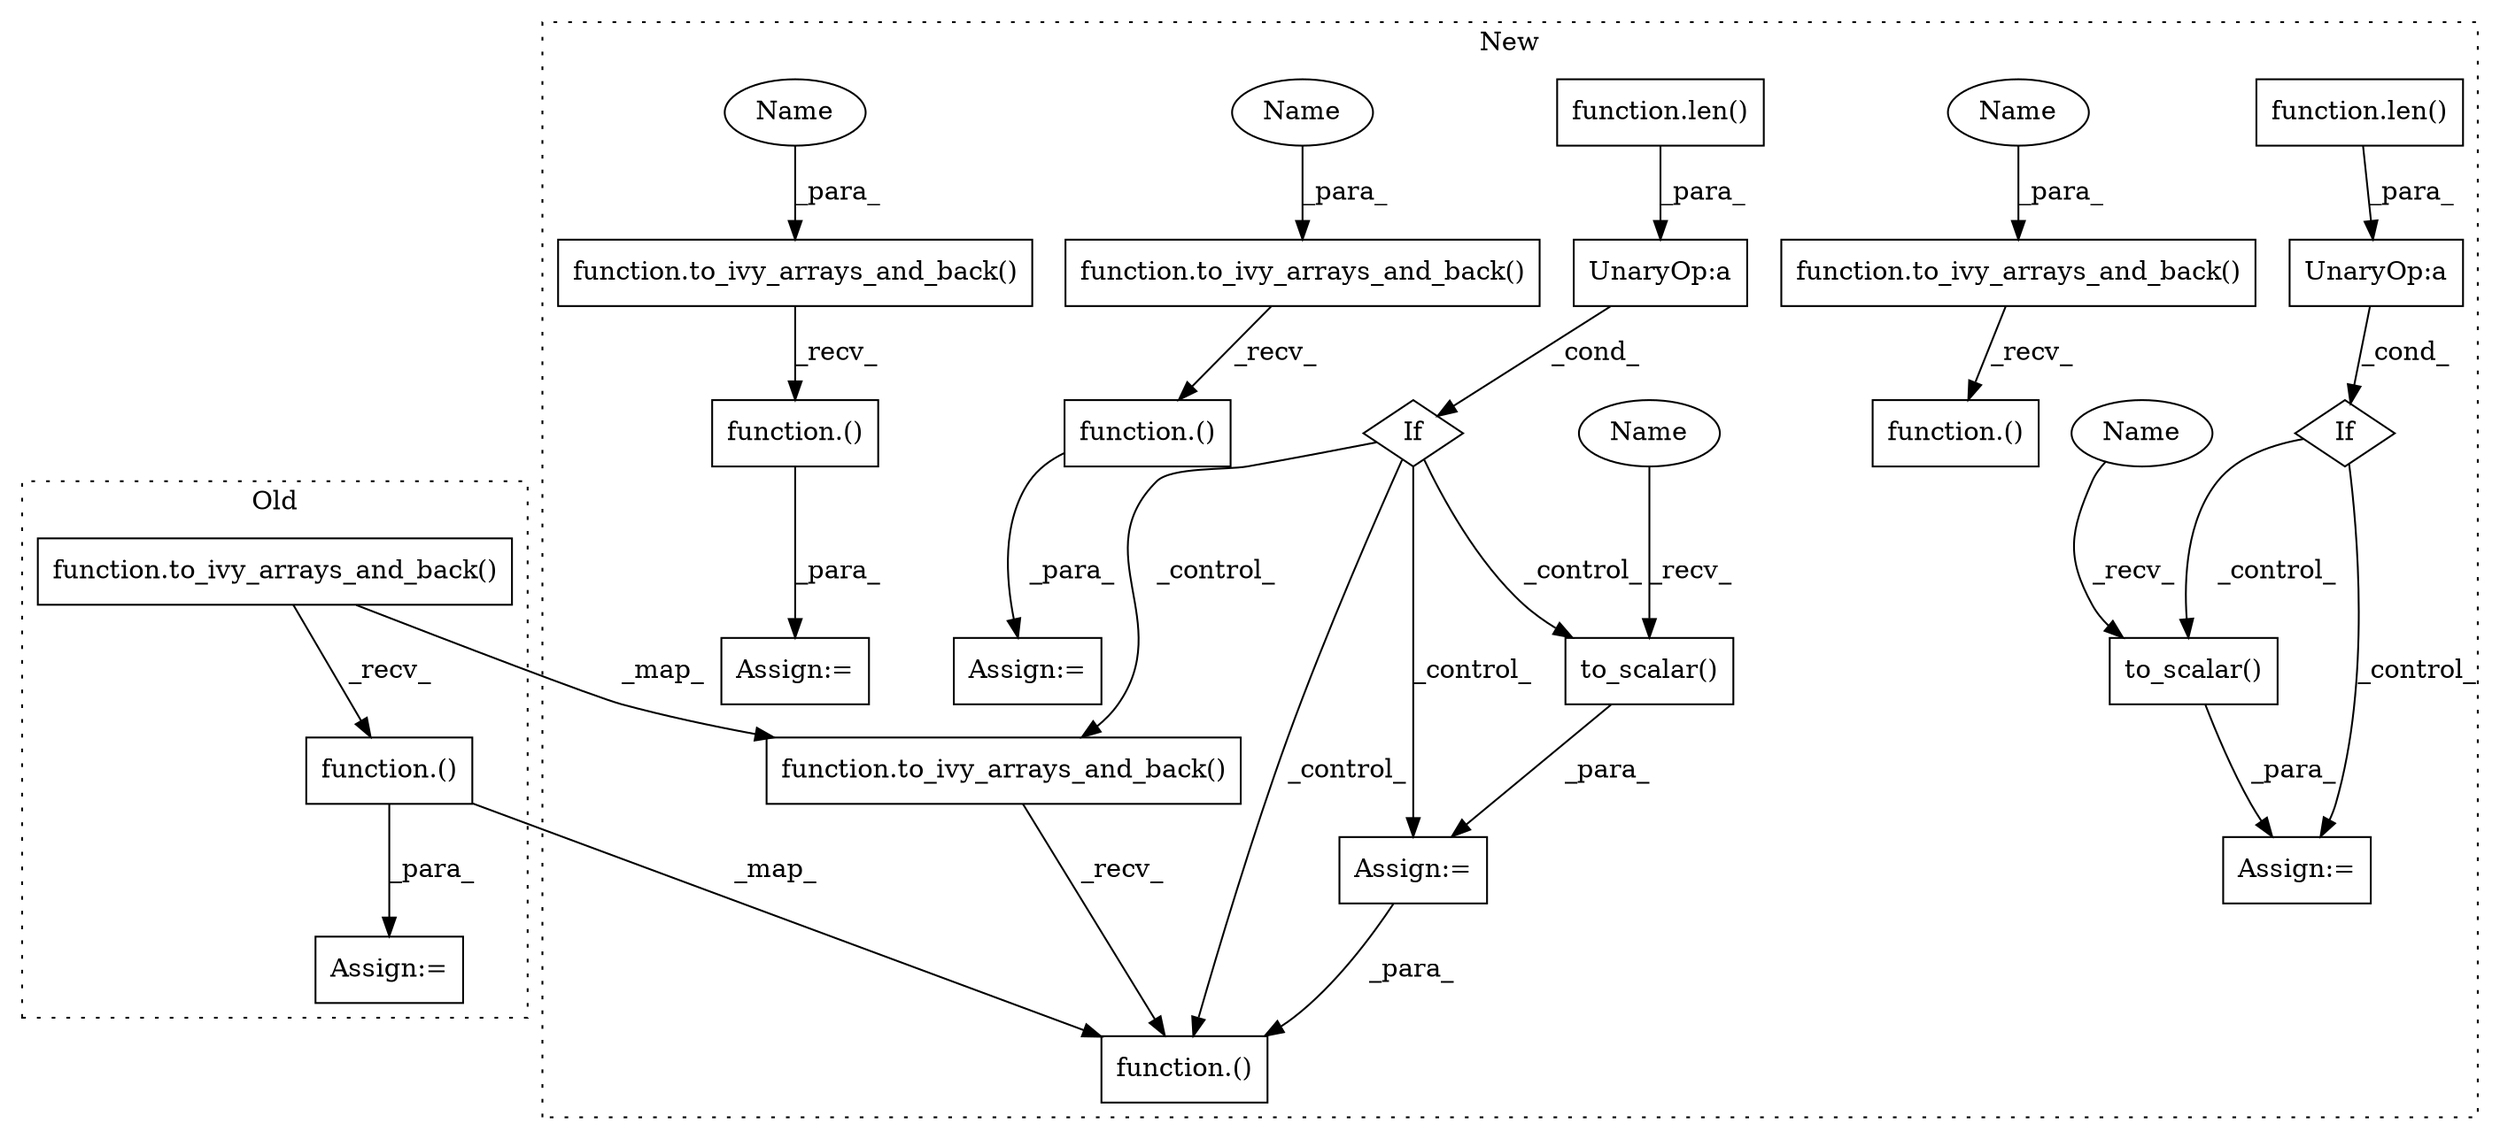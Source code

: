 digraph G {
subgraph cluster0 {
1 [label="function.to_ivy_arrays_and_back()" a="75" s="3202,3228" l="23,1" shape="box"];
7 [label="function.()" a="75" s="3202,3242" l="28,21" shape="box"];
18 [label="Assign:=" a="68" s="3199" l="3" shape="box"];
label = "Old";
style="dotted";
}
subgraph cluster1 {
2 [label="function.to_ivy_arrays_and_back()" a="75" s="3763,3789" l="23,1" shape="box"];
3 [label="If" a="96" s="3556" l="3" shape="diamond"];
4 [label="UnaryOp:a" a="61" s="3559" l="24" shape="box"];
5 [label="to_scalar()" a="75" s="3612,3635" l="14,1" shape="box"];
6 [label="function.()" a="75" s="3763,3831" l="41,34" shape="box"];
8 [label="function.to_ivy_arrays_and_back()" a="75" s="5245,5271" l="23,1" shape="box"];
9 [label="function.()" a="75" s="5245,5296" l="37,34" shape="box"];
10 [label="function.to_ivy_arrays_and_back()" a="75" s="5000,5026" l="23,1" shape="box"];
11 [label="function.()" a="75" s="5000,5079" l="41,34" shape="box"];
12 [label="function.to_ivy_arrays_and_back()" a="75" s="4518,4544" l="23,1" shape="box"];
13 [label="function.()" a="75" s="4518,4558" l="28,34" shape="box"];
14 [label="to_scalar()" a="75" s="4236,4262" l="14,1" shape="box"];
15 [label="If" a="96" s="4174" l="3" shape="diamond"];
16 [label="UnaryOp:a" a="61" s="4177" l="27" shape="box"];
17 [label="function.len()" a="75" s="4181,4203" l="4,1" shape="box"];
19 [label="Assign:=" a="68" s="5242" l="3" shape="box"];
20 [label="function.len()" a="75" s="3563,3582" l="4,1" shape="box"];
21 [label="Assign:=" a="68" s="4233" l="3" shape="box"];
22 [label="Assign:=" a="68" s="4515" l="3" shape="box"];
23 [label="Assign:=" a="68" s="3609" l="3" shape="box"];
24 [label="Name" a="87" s="5023" l="3" shape="ellipse"];
25 [label="Name" a="87" s="5268" l="3" shape="ellipse"];
26 [label="Name" a="87" s="4541" l="3" shape="ellipse"];
27 [label="Name" a="87" s="4236" l="3" shape="ellipse"];
28 [label="Name" a="87" s="3612" l="3" shape="ellipse"];
label = "New";
style="dotted";
}
1 -> 2 [label="_map_"];
1 -> 7 [label="_recv_"];
2 -> 6 [label="_recv_"];
3 -> 2 [label="_control_"];
3 -> 5 [label="_control_"];
3 -> 23 [label="_control_"];
3 -> 6 [label="_control_"];
4 -> 3 [label="_cond_"];
5 -> 23 [label="_para_"];
7 -> 6 [label="_map_"];
7 -> 18 [label="_para_"];
8 -> 9 [label="_recv_"];
9 -> 19 [label="_para_"];
10 -> 11 [label="_recv_"];
12 -> 13 [label="_recv_"];
13 -> 22 [label="_para_"];
14 -> 21 [label="_para_"];
15 -> 21 [label="_control_"];
15 -> 14 [label="_control_"];
16 -> 15 [label="_cond_"];
17 -> 16 [label="_para_"];
20 -> 4 [label="_para_"];
23 -> 6 [label="_para_"];
24 -> 10 [label="_para_"];
25 -> 8 [label="_para_"];
26 -> 12 [label="_para_"];
27 -> 14 [label="_recv_"];
28 -> 5 [label="_recv_"];
}
